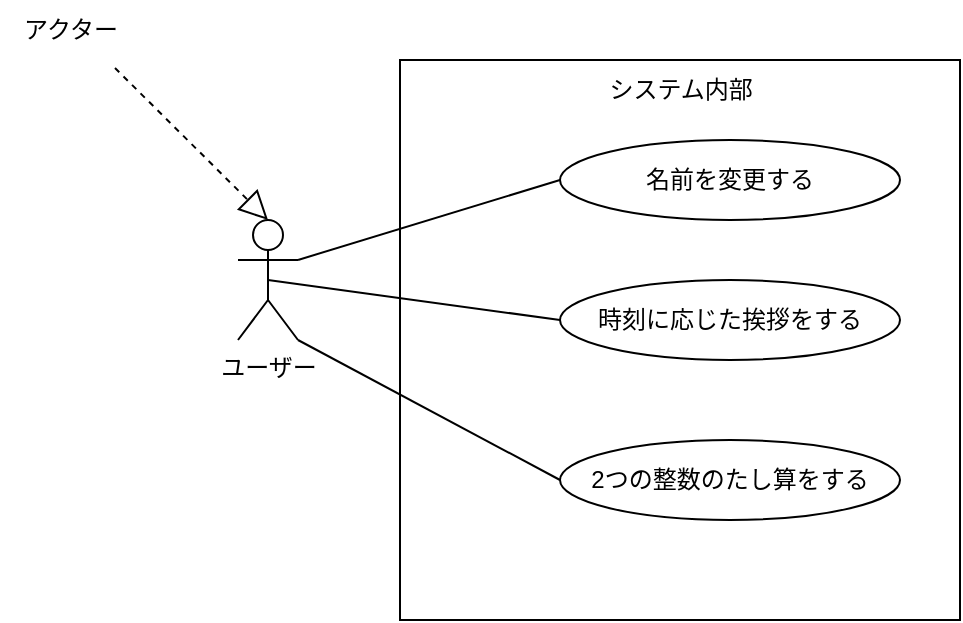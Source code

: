 <mxfile>
    <diagram id="KKhppfbNAPRf_w1RZepK" name="ページ1">
        <mxGraphModel dx="785" dy="419" grid="1" gridSize="10" guides="1" tooltips="1" connect="1" arrows="1" fold="1" page="1" pageScale="1" pageWidth="827" pageHeight="1169" math="0" shadow="0">
            <root>
                <mxCell id="0"/>
                <mxCell id="1" parent="0"/>
                <mxCell id="2" value="ユーザー" style="shape=umlActor;verticalLabelPosition=bottom;verticalAlign=top;html=1;outlineConnect=0;" parent="1" vertex="1">
                    <mxGeometry x="399" y="510" width="30" height="60" as="geometry"/>
                </mxCell>
                <mxCell id="3" value="" style="rounded=0;whiteSpace=wrap;html=1;align=left;fillColor=none;" parent="1" vertex="1">
                    <mxGeometry x="480" y="430" width="280" height="280" as="geometry"/>
                </mxCell>
                <mxCell id="4" value="システム内部" style="text;html=1;align=center;verticalAlign=middle;resizable=0;points=[];autosize=1;strokeColor=none;fillColor=none;" parent="1" vertex="1">
                    <mxGeometry x="570" y="430" width="100" height="30" as="geometry"/>
                </mxCell>
                <mxCell id="5" value="名前を変更する" style="ellipse;whiteSpace=wrap;html=1;fillColor=none;" parent="1" vertex="1">
                    <mxGeometry x="560" y="470" width="170" height="40" as="geometry"/>
                </mxCell>
                <mxCell id="6" value="時刻に応じた挨拶をする" style="ellipse;whiteSpace=wrap;html=1;fillColor=none;" parent="1" vertex="1">
                    <mxGeometry x="560" y="540" width="170" height="40" as="geometry"/>
                </mxCell>
                <mxCell id="7" value="" style="endArrow=none;html=1;entryX=0;entryY=0.5;entryDx=0;entryDy=0;exitX=1;exitY=0.333;exitDx=0;exitDy=0;exitPerimeter=0;" parent="1" source="2" target="5" edge="1">
                    <mxGeometry width="50" height="50" relative="1" as="geometry">
                        <mxPoint x="600" y="510" as="sourcePoint"/>
                        <mxPoint x="650" y="460" as="targetPoint"/>
                    </mxGeometry>
                </mxCell>
                <mxCell id="9" value="" style="endArrow=none;html=1;entryX=0;entryY=0.5;entryDx=0;entryDy=0;exitX=0.5;exitY=0.5;exitDx=0;exitDy=0;exitPerimeter=0;" parent="1" target="6" edge="1" source="2">
                    <mxGeometry width="50" height="50" relative="1" as="geometry">
                        <mxPoint x="450" y="510" as="sourcePoint"/>
                        <mxPoint x="570" y="500" as="targetPoint"/>
                    </mxGeometry>
                </mxCell>
                <mxCell id="15" value="" style="endArrow=block;dashed=1;endFill=0;endSize=12;html=1;entryX=0.5;entryY=0;entryDx=0;entryDy=0;entryPerimeter=0;" parent="1" edge="1" target="2">
                    <mxGeometry width="160" relative="1" as="geometry">
                        <mxPoint x="337.5" y="434" as="sourcePoint"/>
                        <mxPoint x="420" y="480" as="targetPoint"/>
                        <Array as="points"/>
                    </mxGeometry>
                </mxCell>
                <mxCell id="16" value="アクター" style="text;html=1;align=center;verticalAlign=middle;resizable=0;points=[];autosize=1;strokeColor=none;fillColor=none;" parent="1" vertex="1">
                    <mxGeometry x="280" y="400" width="70" height="30" as="geometry"/>
                </mxCell>
                <mxCell id="18" value="2つの整数のたし算をする" style="ellipse;whiteSpace=wrap;html=1;fillColor=none;" vertex="1" parent="1">
                    <mxGeometry x="560" y="620" width="170" height="40" as="geometry"/>
                </mxCell>
                <mxCell id="19" value="" style="endArrow=none;html=1;entryX=0;entryY=0.5;entryDx=0;entryDy=0;exitX=1;exitY=1;exitDx=0;exitDy=0;exitPerimeter=0;" edge="1" parent="1" target="18" source="2">
                    <mxGeometry width="50" height="50" relative="1" as="geometry">
                        <mxPoint x="450" y="585" as="sourcePoint"/>
                        <mxPoint x="570" y="590" as="targetPoint"/>
                    </mxGeometry>
                </mxCell>
            </root>
        </mxGraphModel>
    </diagram>
</mxfile>
